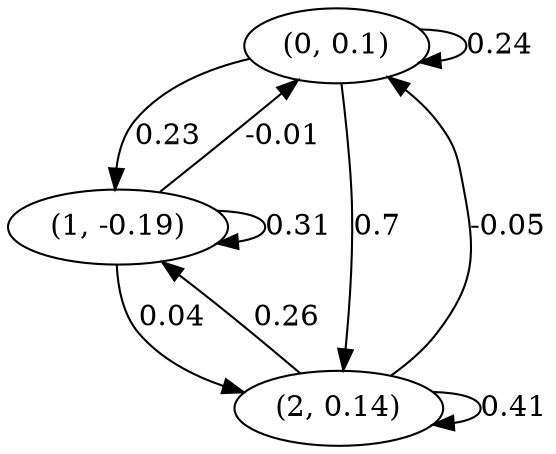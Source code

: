 digraph {
    0 [ label = "(0, 0.1)" ]
    1 [ label = "(1, -0.19)" ]
    2 [ label = "(2, 0.14)" ]
    0 -> 0 [ label = "0.24" ]
    1 -> 1 [ label = "0.31" ]
    2 -> 2 [ label = "0.41" ]
    1 -> 0 [ label = "-0.01" ]
    2 -> 0 [ label = "-0.05" ]
    0 -> 1 [ label = "0.23" ]
    2 -> 1 [ label = "0.26" ]
    0 -> 2 [ label = "0.7" ]
    1 -> 2 [ label = "0.04" ]
}

